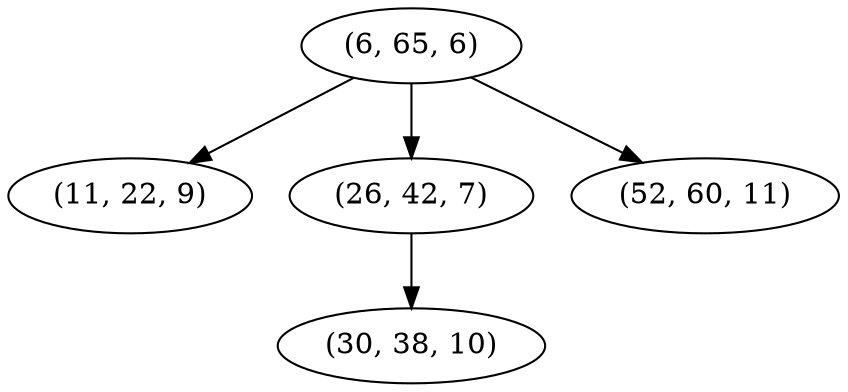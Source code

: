 digraph tree {
    "(6, 65, 6)";
    "(11, 22, 9)";
    "(26, 42, 7)";
    "(30, 38, 10)";
    "(52, 60, 11)";
    "(6, 65, 6)" -> "(11, 22, 9)";
    "(6, 65, 6)" -> "(26, 42, 7)";
    "(6, 65, 6)" -> "(52, 60, 11)";
    "(26, 42, 7)" -> "(30, 38, 10)";
}
